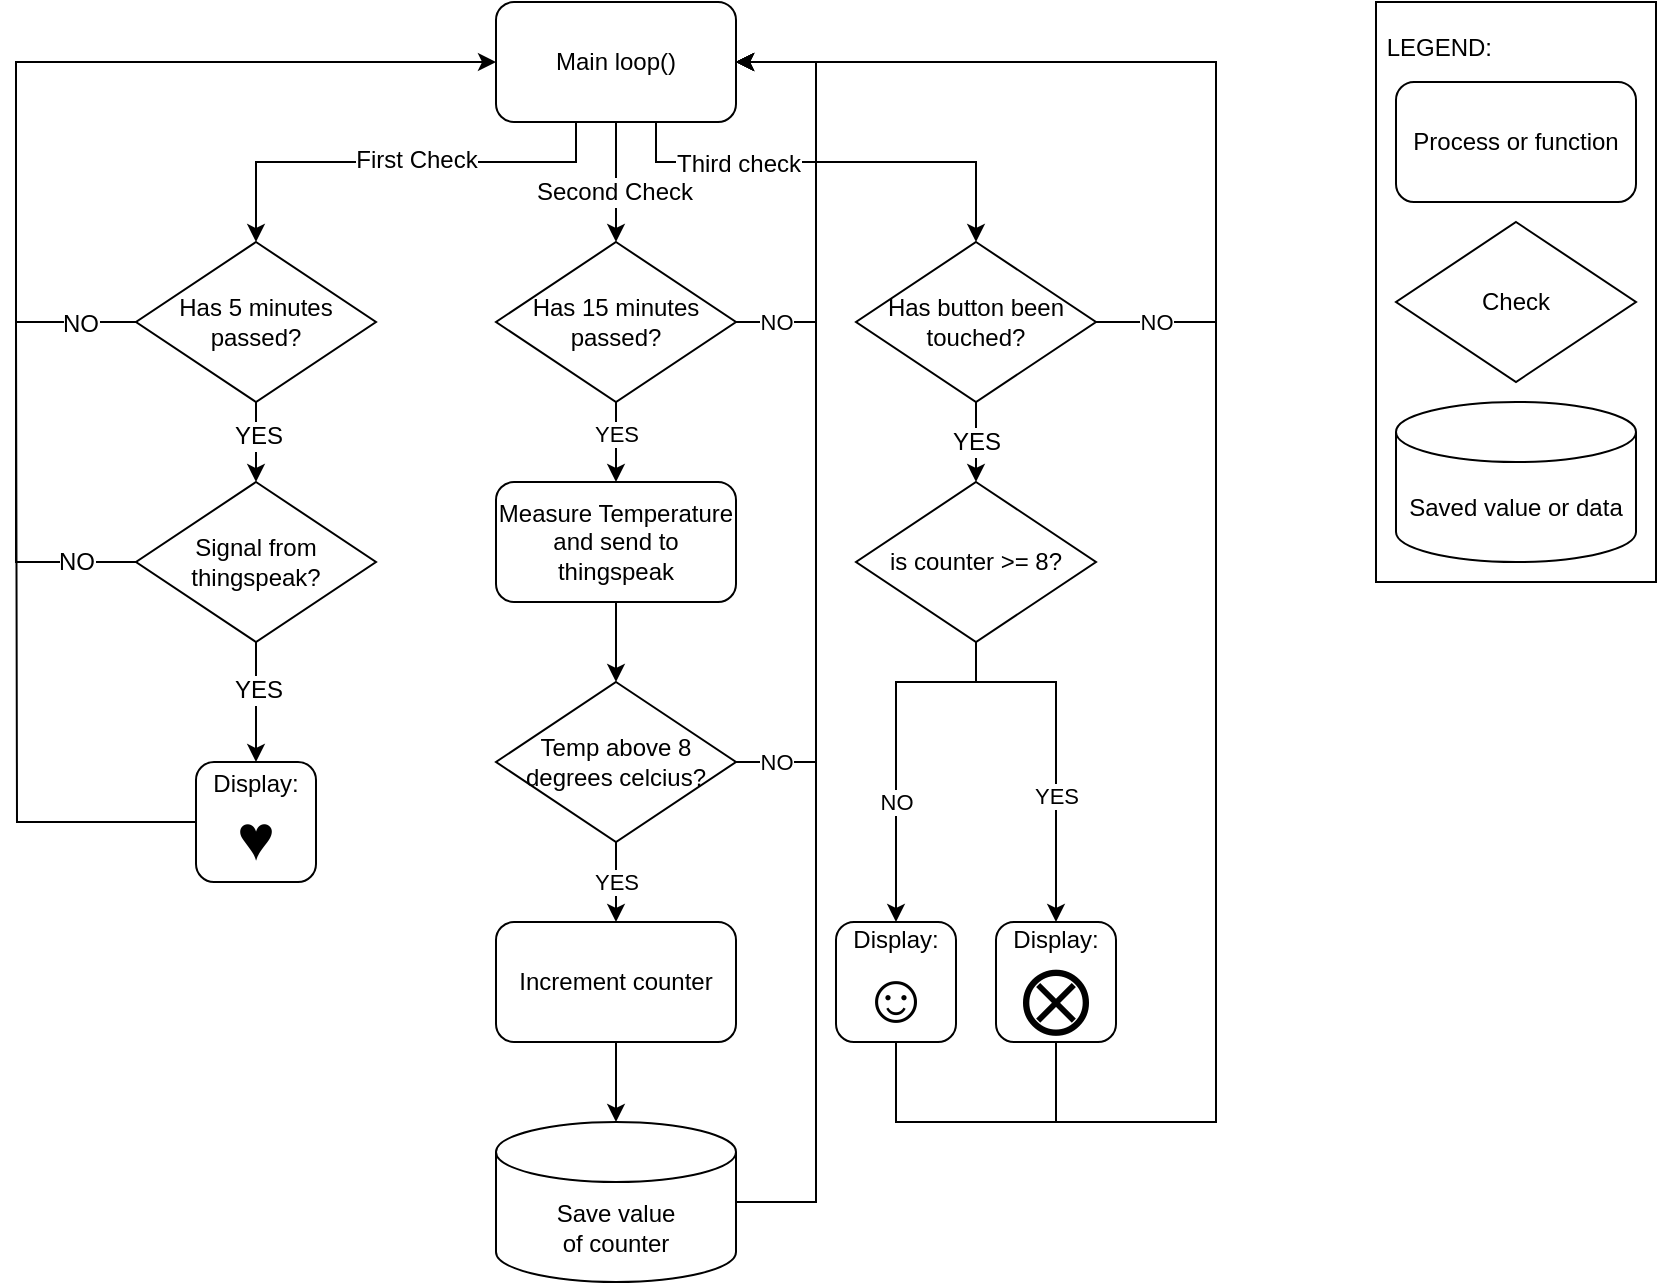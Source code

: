 <mxfile version="17.5.0" type="github">
  <diagram id="5TBrRAbkIkiDny05DDcc" name="Page-1">
    <mxGraphModel dx="946" dy="598" grid="1" gridSize="10" guides="1" tooltips="1" connect="1" arrows="1" fold="1" page="0" pageScale="1" pageWidth="827" pageHeight="1169" math="0" shadow="0">
      <root>
        <mxCell id="0" />
        <mxCell id="1" parent="0" />
        <mxCell id="OD7rqPLrzNohdYKxFNVN-20" style="edgeStyle=orthogonalEdgeStyle;rounded=0;orthogonalLoop=1;jettySize=auto;html=1;entryX=0.5;entryY=0;entryDx=0;entryDy=0;" edge="1" parent="1" source="OD7rqPLrzNohdYKxFNVN-1" target="OD7rqPLrzNohdYKxFNVN-19">
          <mxGeometry relative="1" as="geometry">
            <Array as="points">
              <mxPoint x="400" y="160" />
              <mxPoint x="560" y="160" />
            </Array>
          </mxGeometry>
        </mxCell>
        <mxCell id="OD7rqPLrzNohdYKxFNVN-47" value="Third check" style="edgeLabel;html=1;align=center;verticalAlign=middle;resizable=0;points=[];fontSize=12;" vertex="1" connectable="0" parent="OD7rqPLrzNohdYKxFNVN-20">
          <mxGeometry x="0.067" y="-1" relative="1" as="geometry">
            <mxPoint x="-57" as="offset" />
          </mxGeometry>
        </mxCell>
        <mxCell id="OD7rqPLrzNohdYKxFNVN-48" style="edgeStyle=orthogonalEdgeStyle;rounded=0;orthogonalLoop=1;jettySize=auto;html=1;fontSize=12;" edge="1" parent="1" source="OD7rqPLrzNohdYKxFNVN-1" target="OD7rqPLrzNohdYKxFNVN-2">
          <mxGeometry relative="1" as="geometry">
            <Array as="points">
              <mxPoint x="380" y="170" />
              <mxPoint x="380" y="170" />
            </Array>
          </mxGeometry>
        </mxCell>
        <mxCell id="OD7rqPLrzNohdYKxFNVN-49" value="Second Check" style="edgeLabel;html=1;align=center;verticalAlign=middle;resizable=0;points=[];fontSize=12;" vertex="1" connectable="0" parent="OD7rqPLrzNohdYKxFNVN-48">
          <mxGeometry x="0.167" y="-1" relative="1" as="geometry">
            <mxPoint as="offset" />
          </mxGeometry>
        </mxCell>
        <mxCell id="OD7rqPLrzNohdYKxFNVN-58" style="edgeStyle=orthogonalEdgeStyle;rounded=0;orthogonalLoop=1;jettySize=auto;html=1;entryX=0.5;entryY=0;entryDx=0;entryDy=0;fontSize=32;endArrow=classic;endFill=1;" edge="1" parent="1" source="OD7rqPLrzNohdYKxFNVN-1" target="OD7rqPLrzNohdYKxFNVN-57">
          <mxGeometry relative="1" as="geometry">
            <Array as="points">
              <mxPoint x="360" y="160" />
              <mxPoint x="200" y="160" />
            </Array>
          </mxGeometry>
        </mxCell>
        <mxCell id="OD7rqPLrzNohdYKxFNVN-60" value="First Check" style="edgeLabel;html=1;align=center;verticalAlign=middle;resizable=0;points=[];fontSize=12;" vertex="1" connectable="0" parent="OD7rqPLrzNohdYKxFNVN-58">
          <mxGeometry x="0.118" y="-1" relative="1" as="geometry">
            <mxPoint x="23" as="offset" />
          </mxGeometry>
        </mxCell>
        <mxCell id="OD7rqPLrzNohdYKxFNVN-1" value="Main loop()" style="rounded=1;whiteSpace=wrap;html=1;" vertex="1" parent="1">
          <mxGeometry x="320" y="80" width="120" height="60" as="geometry" />
        </mxCell>
        <mxCell id="OD7rqPLrzNohdYKxFNVN-6" style="edgeStyle=orthogonalEdgeStyle;rounded=0;orthogonalLoop=1;jettySize=auto;html=1;entryX=1;entryY=0.5;entryDx=0;entryDy=0;" edge="1" parent="1" source="OD7rqPLrzNohdYKxFNVN-2" target="OD7rqPLrzNohdYKxFNVN-1">
          <mxGeometry relative="1" as="geometry">
            <Array as="points">
              <mxPoint x="480" y="240" />
              <mxPoint x="480" y="110" />
            </Array>
          </mxGeometry>
        </mxCell>
        <mxCell id="OD7rqPLrzNohdYKxFNVN-7" value="NO" style="edgeLabel;html=1;align=center;verticalAlign=middle;resizable=0;points=[];" vertex="1" connectable="0" parent="OD7rqPLrzNohdYKxFNVN-6">
          <mxGeometry x="-0.162" y="-3" relative="1" as="geometry">
            <mxPoint x="-23" y="48" as="offset" />
          </mxGeometry>
        </mxCell>
        <mxCell id="OD7rqPLrzNohdYKxFNVN-9" style="edgeStyle=orthogonalEdgeStyle;rounded=0;orthogonalLoop=1;jettySize=auto;html=1;" edge="1" parent="1" source="OD7rqPLrzNohdYKxFNVN-2" target="OD7rqPLrzNohdYKxFNVN-8">
          <mxGeometry relative="1" as="geometry" />
        </mxCell>
        <mxCell id="OD7rqPLrzNohdYKxFNVN-13" value="YES" style="edgeLabel;html=1;align=center;verticalAlign=middle;resizable=0;points=[];" vertex="1" connectable="0" parent="OD7rqPLrzNohdYKxFNVN-9">
          <mxGeometry x="-0.2" relative="1" as="geometry">
            <mxPoint as="offset" />
          </mxGeometry>
        </mxCell>
        <mxCell id="OD7rqPLrzNohdYKxFNVN-2" value="Has 15 minutes passed?" style="rhombus;whiteSpace=wrap;html=1;" vertex="1" parent="1">
          <mxGeometry x="320" y="200" width="120" height="80" as="geometry" />
        </mxCell>
        <mxCell id="OD7rqPLrzNohdYKxFNVN-11" style="edgeStyle=orthogonalEdgeStyle;rounded=0;orthogonalLoop=1;jettySize=auto;html=1;entryX=0.5;entryY=0;entryDx=0;entryDy=0;" edge="1" parent="1" source="OD7rqPLrzNohdYKxFNVN-8" target="OD7rqPLrzNohdYKxFNVN-10">
          <mxGeometry relative="1" as="geometry" />
        </mxCell>
        <mxCell id="OD7rqPLrzNohdYKxFNVN-8" value="Measure Temperature and send to thingspeak" style="rounded=1;whiteSpace=wrap;html=1;" vertex="1" parent="1">
          <mxGeometry x="320" y="320" width="120" height="60" as="geometry" />
        </mxCell>
        <mxCell id="OD7rqPLrzNohdYKxFNVN-14" style="edgeStyle=orthogonalEdgeStyle;rounded=0;orthogonalLoop=1;jettySize=auto;html=1;" edge="1" parent="1" source="OD7rqPLrzNohdYKxFNVN-10">
          <mxGeometry relative="1" as="geometry">
            <mxPoint x="440" y="110" as="targetPoint" />
            <Array as="points">
              <mxPoint x="480" y="460" />
              <mxPoint x="480" y="110" />
            </Array>
          </mxGeometry>
        </mxCell>
        <mxCell id="OD7rqPLrzNohdYKxFNVN-15" value="NO" style="edgeLabel;html=1;align=center;verticalAlign=middle;resizable=0;points=[];" vertex="1" connectable="0" parent="OD7rqPLrzNohdYKxFNVN-14">
          <mxGeometry x="-0.161" y="1" relative="1" as="geometry">
            <mxPoint x="-19" y="140" as="offset" />
          </mxGeometry>
        </mxCell>
        <mxCell id="OD7rqPLrzNohdYKxFNVN-17" value="YES" style="edgeStyle=orthogonalEdgeStyle;rounded=0;orthogonalLoop=1;jettySize=auto;html=1;" edge="1" parent="1" source="OD7rqPLrzNohdYKxFNVN-10" target="OD7rqPLrzNohdYKxFNVN-16">
          <mxGeometry relative="1" as="geometry" />
        </mxCell>
        <mxCell id="OD7rqPLrzNohdYKxFNVN-10" value="Temp above 8 degrees celcius?" style="rhombus;whiteSpace=wrap;html=1;" vertex="1" parent="1">
          <mxGeometry x="320" y="420" width="120" height="80" as="geometry" />
        </mxCell>
        <mxCell id="OD7rqPLrzNohdYKxFNVN-23" style="edgeStyle=orthogonalEdgeStyle;rounded=0;orthogonalLoop=1;jettySize=auto;html=1;" edge="1" parent="1" source="OD7rqPLrzNohdYKxFNVN-16" target="OD7rqPLrzNohdYKxFNVN-22">
          <mxGeometry relative="1" as="geometry" />
        </mxCell>
        <mxCell id="OD7rqPLrzNohdYKxFNVN-16" value="Increment counter" style="rounded=1;whiteSpace=wrap;html=1;" vertex="1" parent="1">
          <mxGeometry x="320" y="540" width="120" height="60" as="geometry" />
        </mxCell>
        <mxCell id="OD7rqPLrzNohdYKxFNVN-25" style="edgeStyle=orthogonalEdgeStyle;rounded=0;orthogonalLoop=1;jettySize=auto;html=1;entryX=1;entryY=0.5;entryDx=0;entryDy=0;" edge="1" parent="1" source="OD7rqPLrzNohdYKxFNVN-19" target="OD7rqPLrzNohdYKxFNVN-1">
          <mxGeometry relative="1" as="geometry">
            <Array as="points">
              <mxPoint x="680" y="240" />
              <mxPoint x="680" y="110" />
            </Array>
          </mxGeometry>
        </mxCell>
        <mxCell id="OD7rqPLrzNohdYKxFNVN-26" value="NO" style="edgeLabel;html=1;align=center;verticalAlign=middle;resizable=0;points=[];" vertex="1" connectable="0" parent="OD7rqPLrzNohdYKxFNVN-25">
          <mxGeometry x="-0.27" y="-1" relative="1" as="geometry">
            <mxPoint x="-31" y="97" as="offset" />
          </mxGeometry>
        </mxCell>
        <mxCell id="OD7rqPLrzNohdYKxFNVN-28" style="edgeStyle=orthogonalEdgeStyle;rounded=0;orthogonalLoop=1;jettySize=auto;html=1;entryX=0.5;entryY=0;entryDx=0;entryDy=0;" edge="1" parent="1" source="OD7rqPLrzNohdYKxFNVN-19">
          <mxGeometry relative="1" as="geometry">
            <mxPoint x="560" y="320" as="targetPoint" />
          </mxGeometry>
        </mxCell>
        <mxCell id="OD7rqPLrzNohdYKxFNVN-65" value="YES" style="edgeLabel;html=1;align=center;verticalAlign=middle;resizable=0;points=[];fontSize=12;" vertex="1" connectable="0" parent="OD7rqPLrzNohdYKxFNVN-28">
          <mxGeometry x="-0.5" y="3" relative="1" as="geometry">
            <mxPoint x="-3" y="10" as="offset" />
          </mxGeometry>
        </mxCell>
        <mxCell id="OD7rqPLrzNohdYKxFNVN-19" value="Has button been touched?" style="rhombus;whiteSpace=wrap;html=1;" vertex="1" parent="1">
          <mxGeometry x="500" y="200" width="120" height="80" as="geometry" />
        </mxCell>
        <mxCell id="OD7rqPLrzNohdYKxFNVN-50" style="edgeStyle=orthogonalEdgeStyle;rounded=0;orthogonalLoop=1;jettySize=auto;html=1;entryX=1;entryY=0.5;entryDx=0;entryDy=0;fontSize=12;" edge="1" parent="1" source="OD7rqPLrzNohdYKxFNVN-22" target="OD7rqPLrzNohdYKxFNVN-1">
          <mxGeometry relative="1" as="geometry">
            <Array as="points">
              <mxPoint x="480" y="680" />
              <mxPoint x="480" y="110" />
            </Array>
          </mxGeometry>
        </mxCell>
        <mxCell id="OD7rqPLrzNohdYKxFNVN-22" value="Save value &lt;br&gt;of counter" style="shape=cylinder3;whiteSpace=wrap;html=1;boundedLbl=1;backgroundOutline=1;size=15;" vertex="1" parent="1">
          <mxGeometry x="320" y="640" width="120" height="80" as="geometry" />
        </mxCell>
        <mxCell id="OD7rqPLrzNohdYKxFNVN-35" style="edgeStyle=orthogonalEdgeStyle;rounded=0;orthogonalLoop=1;jettySize=auto;html=1;" edge="1" parent="1" source="OD7rqPLrzNohdYKxFNVN-30" target="OD7rqPLrzNohdYKxFNVN-31">
          <mxGeometry relative="1" as="geometry">
            <Array as="points">
              <mxPoint x="560" y="420" />
              <mxPoint x="520" y="420" />
            </Array>
          </mxGeometry>
        </mxCell>
        <mxCell id="OD7rqPLrzNohdYKxFNVN-37" value="NO" style="edgeLabel;html=1;align=center;verticalAlign=middle;resizable=0;points=[];" vertex="1" connectable="0" parent="OD7rqPLrzNohdYKxFNVN-35">
          <mxGeometry x="0.244" y="-3" relative="1" as="geometry">
            <mxPoint x="3" y="8" as="offset" />
          </mxGeometry>
        </mxCell>
        <mxCell id="OD7rqPLrzNohdYKxFNVN-36" style="edgeStyle=orthogonalEdgeStyle;rounded=0;orthogonalLoop=1;jettySize=auto;html=1;entryX=0.5;entryY=0;entryDx=0;entryDy=0;" edge="1" parent="1" source="OD7rqPLrzNohdYKxFNVN-30" target="OD7rqPLrzNohdYKxFNVN-34">
          <mxGeometry relative="1" as="geometry">
            <Array as="points">
              <mxPoint x="560" y="420" />
              <mxPoint x="600" y="420" />
            </Array>
          </mxGeometry>
        </mxCell>
        <mxCell id="OD7rqPLrzNohdYKxFNVN-38" value="YES" style="edgeLabel;html=1;align=center;verticalAlign=middle;resizable=0;points=[];" vertex="1" connectable="0" parent="OD7rqPLrzNohdYKxFNVN-36">
          <mxGeometry x="0.3" relative="1" as="geometry">
            <mxPoint as="offset" />
          </mxGeometry>
        </mxCell>
        <mxCell id="OD7rqPLrzNohdYKxFNVN-30" value="is counter &amp;gt;= 8?" style="rhombus;whiteSpace=wrap;html=1;" vertex="1" parent="1">
          <mxGeometry x="500" y="320" width="120" height="80" as="geometry" />
        </mxCell>
        <mxCell id="OD7rqPLrzNohdYKxFNVN-51" style="edgeStyle=orthogonalEdgeStyle;rounded=0;orthogonalLoop=1;jettySize=auto;html=1;entryX=1;entryY=0.5;entryDx=0;entryDy=0;fontSize=12;" edge="1" parent="1" source="OD7rqPLrzNohdYKxFNVN-31" target="OD7rqPLrzNohdYKxFNVN-1">
          <mxGeometry relative="1" as="geometry">
            <Array as="points">
              <mxPoint x="520" y="640" />
              <mxPoint x="680" y="640" />
              <mxPoint x="680" y="110" />
            </Array>
          </mxGeometry>
        </mxCell>
        <mxCell id="OD7rqPLrzNohdYKxFNVN-31" value="&lt;font&gt;&lt;font style=&quot;font-size: 12px&quot;&gt;Display:&lt;/font&gt;&lt;br&gt;&lt;font style=&quot;font-size: 35px&quot;&gt;☺︎&lt;/font&gt;&lt;/font&gt;" style="rounded=1;whiteSpace=wrap;html=1;" vertex="1" parent="1">
          <mxGeometry x="490" y="540" width="60" height="60" as="geometry" />
        </mxCell>
        <mxCell id="OD7rqPLrzNohdYKxFNVN-52" style="edgeStyle=orthogonalEdgeStyle;rounded=0;orthogonalLoop=1;jettySize=auto;html=1;fontSize=12;endArrow=none;endFill=0;" edge="1" parent="1" source="OD7rqPLrzNohdYKxFNVN-34">
          <mxGeometry relative="1" as="geometry">
            <mxPoint x="600" y="640" as="targetPoint" />
          </mxGeometry>
        </mxCell>
        <mxCell id="OD7rqPLrzNohdYKxFNVN-34" value="&lt;font&gt;&lt;font style=&quot;font-size: 12px&quot;&gt;Display:&lt;/font&gt;&lt;br&gt;&lt;span style=&quot;font-size: 35px&quot;&gt;⨂&lt;/span&gt;&lt;/font&gt;" style="rounded=1;whiteSpace=wrap;html=1;" vertex="1" parent="1">
          <mxGeometry x="570" y="540" width="60" height="60" as="geometry" />
        </mxCell>
        <mxCell id="OD7rqPLrzNohdYKxFNVN-43" style="edgeStyle=orthogonalEdgeStyle;rounded=0;orthogonalLoop=1;jettySize=auto;html=1;entryX=0;entryY=0.5;entryDx=0;entryDy=0;fontSize=12;" edge="1" parent="1" source="OD7rqPLrzNohdYKxFNVN-41" target="OD7rqPLrzNohdYKxFNVN-1">
          <mxGeometry relative="1" as="geometry">
            <Array as="points">
              <mxPoint x="80" y="360" />
              <mxPoint x="80" y="110" />
            </Array>
          </mxGeometry>
        </mxCell>
        <mxCell id="OD7rqPLrzNohdYKxFNVN-44" value="NO" style="edgeLabel;html=1;align=center;verticalAlign=middle;resizable=0;points=[];fontSize=12;" vertex="1" connectable="0" parent="OD7rqPLrzNohdYKxFNVN-43">
          <mxGeometry x="0.063" y="-3" relative="1" as="geometry">
            <mxPoint x="27" y="232" as="offset" />
          </mxGeometry>
        </mxCell>
        <mxCell id="OD7rqPLrzNohdYKxFNVN-54" style="edgeStyle=orthogonalEdgeStyle;rounded=0;orthogonalLoop=1;jettySize=auto;html=1;fontSize=12;endArrow=classic;endFill=1;" edge="1" parent="1" source="OD7rqPLrzNohdYKxFNVN-41" target="OD7rqPLrzNohdYKxFNVN-53">
          <mxGeometry relative="1" as="geometry" />
        </mxCell>
        <mxCell id="OD7rqPLrzNohdYKxFNVN-66" value="YES" style="edgeLabel;html=1;align=center;verticalAlign=middle;resizable=0;points=[];fontSize=12;" vertex="1" connectable="0" parent="OD7rqPLrzNohdYKxFNVN-54">
          <mxGeometry x="-0.2" y="1" relative="1" as="geometry">
            <mxPoint as="offset" />
          </mxGeometry>
        </mxCell>
        <mxCell id="OD7rqPLrzNohdYKxFNVN-41" value="Signal from thingspeak?" style="rhombus;whiteSpace=wrap;html=1;" vertex="1" parent="1">
          <mxGeometry x="140" y="320" width="120" height="80" as="geometry" />
        </mxCell>
        <mxCell id="OD7rqPLrzNohdYKxFNVN-56" style="edgeStyle=orthogonalEdgeStyle;rounded=0;orthogonalLoop=1;jettySize=auto;html=1;fontSize=12;endArrow=none;endFill=0;" edge="1" parent="1" source="OD7rqPLrzNohdYKxFNVN-53">
          <mxGeometry relative="1" as="geometry">
            <mxPoint x="80" y="240" as="targetPoint" />
          </mxGeometry>
        </mxCell>
        <mxCell id="OD7rqPLrzNohdYKxFNVN-53" value="&lt;font&gt;&lt;font style=&quot;font-size: 12px&quot;&gt;Display:&lt;/font&gt;&lt;br&gt;&lt;font style=&quot;font-size: 32px&quot;&gt;♥︎&lt;/font&gt;&lt;br&gt;&lt;/font&gt;" style="rounded=1;whiteSpace=wrap;html=1;" vertex="1" parent="1">
          <mxGeometry x="170" y="460" width="60" height="60" as="geometry" />
        </mxCell>
        <mxCell id="OD7rqPLrzNohdYKxFNVN-61" style="edgeStyle=orthogonalEdgeStyle;rounded=0;orthogonalLoop=1;jettySize=auto;html=1;fontSize=12;endArrow=none;endFill=0;" edge="1" parent="1" source="OD7rqPLrzNohdYKxFNVN-57">
          <mxGeometry relative="1" as="geometry">
            <mxPoint x="80" y="240" as="targetPoint" />
          </mxGeometry>
        </mxCell>
        <mxCell id="OD7rqPLrzNohdYKxFNVN-62" value="NO" style="edgeLabel;html=1;align=center;verticalAlign=middle;resizable=0;points=[];fontSize=12;" vertex="1" connectable="0" parent="OD7rqPLrzNohdYKxFNVN-61">
          <mxGeometry x="-0.067" y="1" relative="1" as="geometry">
            <mxPoint as="offset" />
          </mxGeometry>
        </mxCell>
        <mxCell id="OD7rqPLrzNohdYKxFNVN-63" style="edgeStyle=orthogonalEdgeStyle;rounded=0;orthogonalLoop=1;jettySize=auto;html=1;fontSize=12;endArrow=classic;endFill=1;" edge="1" parent="1" source="OD7rqPLrzNohdYKxFNVN-57" target="OD7rqPLrzNohdYKxFNVN-41">
          <mxGeometry relative="1" as="geometry" />
        </mxCell>
        <mxCell id="OD7rqPLrzNohdYKxFNVN-64" value="YES" style="edgeLabel;html=1;align=center;verticalAlign=middle;resizable=0;points=[];fontSize=12;" vertex="1" connectable="0" parent="OD7rqPLrzNohdYKxFNVN-63">
          <mxGeometry x="-0.15" y="1" relative="1" as="geometry">
            <mxPoint as="offset" />
          </mxGeometry>
        </mxCell>
        <mxCell id="OD7rqPLrzNohdYKxFNVN-57" value="Has 5 minutes passed?" style="rhombus;whiteSpace=wrap;html=1;" vertex="1" parent="1">
          <mxGeometry x="140" y="200" width="120" height="80" as="geometry" />
        </mxCell>
        <mxCell id="OD7rqPLrzNohdYKxFNVN-74" value="&amp;nbsp;LEGEND:&lt;br&gt;&lt;br&gt;&lt;br&gt;&lt;br&gt;&lt;br&gt;&lt;br&gt;&lt;br&gt;&lt;br&gt;&lt;br&gt;&lt;br&gt;&lt;br&gt;&lt;br&gt;&lt;br&gt;&lt;br&gt;&lt;br&gt;&lt;br&gt;&lt;br&gt;&lt;br&gt;" style="rounded=0;whiteSpace=wrap;html=1;fontSize=12;align=left;" vertex="1" parent="1">
          <mxGeometry x="760" y="80" width="140" height="290" as="geometry" />
        </mxCell>
        <mxCell id="OD7rqPLrzNohdYKxFNVN-75" value="Process or function" style="rounded=1;whiteSpace=wrap;html=1;fontSize=12;" vertex="1" parent="1">
          <mxGeometry x="770" y="120" width="120" height="60" as="geometry" />
        </mxCell>
        <mxCell id="OD7rqPLrzNohdYKxFNVN-76" value="Check" style="rhombus;whiteSpace=wrap;html=1;" vertex="1" parent="1">
          <mxGeometry x="770" y="190" width="120" height="80" as="geometry" />
        </mxCell>
        <mxCell id="OD7rqPLrzNohdYKxFNVN-80" value="Saved value or data" style="shape=cylinder3;whiteSpace=wrap;html=1;boundedLbl=1;backgroundOutline=1;size=15;fontSize=12;" vertex="1" parent="1">
          <mxGeometry x="770" y="280" width="120" height="80" as="geometry" />
        </mxCell>
      </root>
    </mxGraphModel>
  </diagram>
</mxfile>
